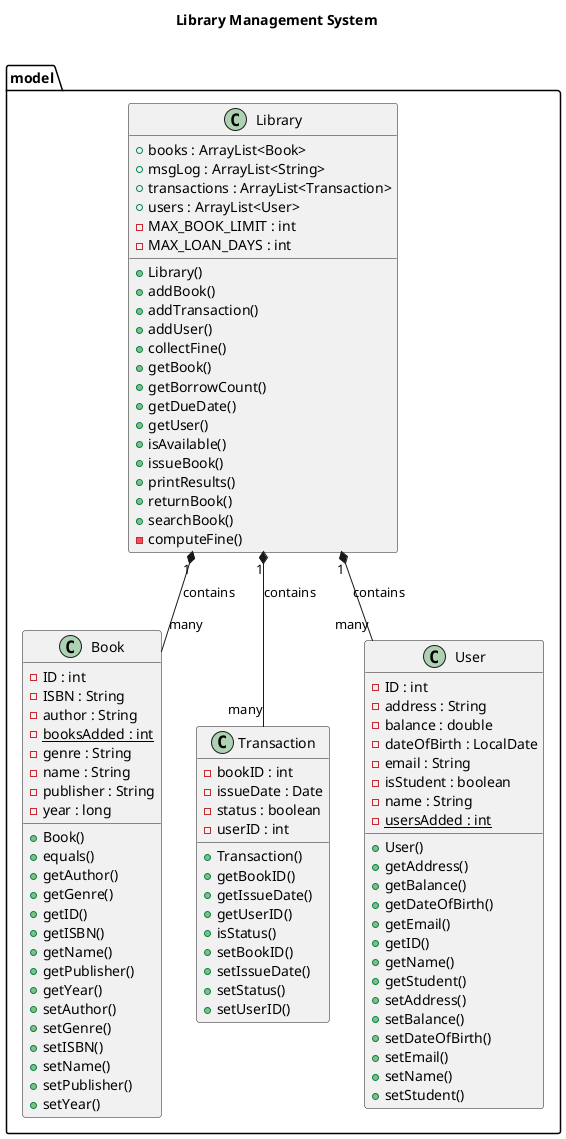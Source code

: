 @startuml

title Library Management System\n

  namespace model {
    class model.Book {
        - ID : int
        - ISBN : String
        - author : String
        {static} - booksAdded : int
        - genre : String
        - name : String
        - publisher : String
        - year : long
        + Book()
        + equals()
        + getAuthor()
        + getGenre()
        + getID()
        + getISBN()
        + getName()
        + getPublisher()
        + getYear()
        + setAuthor()
        + setGenre()
        + setISBN()
        + setName()
        + setPublisher()
        + setYear()
    }
  }
  

  namespace model {
    class model.Library {
        + books : ArrayList<Book>
        + msgLog : ArrayList<String>
        + transactions : ArrayList<Transaction>
        + users : ArrayList<User>
        - MAX_BOOK_LIMIT : int
        - MAX_LOAN_DAYS : int
        + Library()
        + addBook()
        + addTransaction()
        + addUser()
        + collectFine()
        + getBook()
        + getBorrowCount()
        + getDueDate()
        + getUser()
        + isAvailable()
        + issueBook()
        + printResults()
        + returnBook()
        + searchBook()
        - computeFine()
    }
  }
  


  

  namespace model {
    class model.Transaction {
        - bookID : int
        - issueDate : Date
        - status : boolean
        - userID : int
        + Transaction()
        + getBookID()
        + getIssueDate()
        + getUserID()
        + isStatus()
        + setBookID()
        + setIssueDate()
        + setStatus()
        + setUserID()
    }
  }
  

  namespace model {
    class model.User {
        - ID : int
        - address : String
        - balance : double
        - dateOfBirth : LocalDate
        - email : String
        - isStudent : boolean
        - name : String
        {static} - usersAdded : int
        + User()
        + getAddress()
        + getBalance()
        + getDateOfBirth()
        + getEmail()
        + getID()
        + getName()
        + getStudent()
        + setAddress()
        + setBalance()
        + setDateOfBirth()
        + setEmail()
        + setName()
        + setStudent()
    }
  }
  

model.Library "1" *-- "many" model.Book : contains
model.Library "1" *-- "many" model.User : contains
model.Library "1" *-- "many" model.Transaction : contains


@enduml
